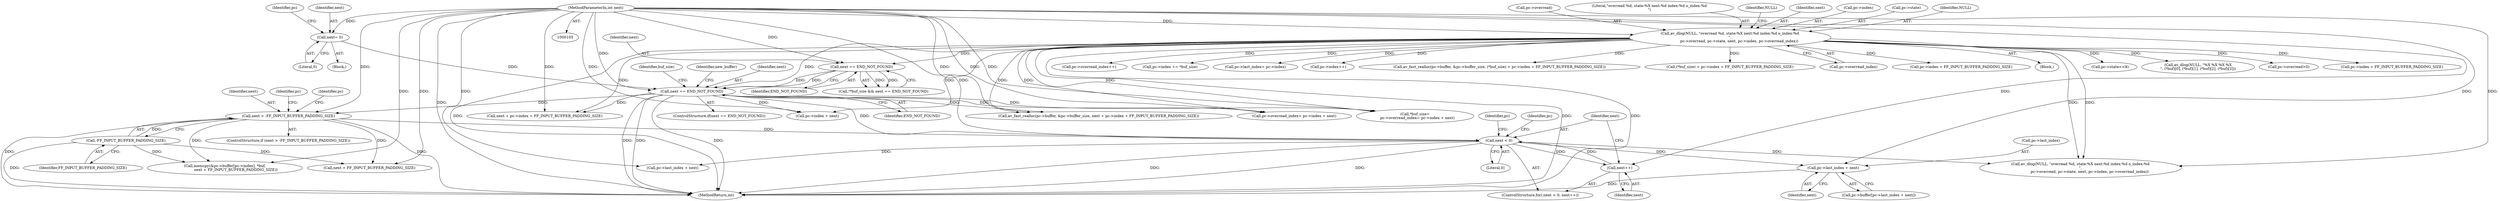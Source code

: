 digraph "0_FFmpeg_f31011e9abfb2ae75bb32bc44e2c34194c8dc40a@pointer" {
"1000371" [label="(Call,pc->last_index + next)"];
"1000107" [label="(MethodParameterIn,int next)"];
"1000332" [label="(Call,next < 0)"];
"1000335" [label="(Call,next++)"];
"1000302" [label="(Call,next > -FF_INPUT_BUFFER_PADDING_SIZE)"];
"1000199" [label="(Call,next == END_NOT_FOUND)"];
"1000116" [label="(Call,av_dlog(NULL, \"overread %d, state:%X next:%d index:%d o_index:%d\n\",\n                pc->overread, pc->state, next, pc->index, pc->overread_index))"];
"1000184" [label="(Call,next == END_NOT_FOUND)"];
"1000188" [label="(Call,next= 0)"];
"1000304" [label="(Call,-FF_INPUT_BUFFER_PADDING_SIZE)"];
"1000285" [label="(Call,pc->index + FF_INPUT_BUFFER_PADDING_SIZE)"];
"1000188" [label="(Call,next= 0)"];
"1000385" [label="(Call,av_dlog(NULL, \"overread %d, state:%X next:%d index:%d o_index:%d\n\",\n                pc->overread, pc->state, next, pc->index, pc->overread_index))"];
"1000382" [label="(Identifier,pc)"];
"1000198" [label="(ControlStructure,if(next == END_NOT_FOUND))"];
"1000126" [label="(Call,pc->index)"];
"1000175" [label="(Call,pc->overread_index++)"];
"1000258" [label="(Call,pc->overread_index= pc->index + next)"];
"1000122" [label="(Call,pc->state)"];
"1000246" [label="(Call,pc->index += *buf_size)"];
"1000191" [label="(Call,pc->last_index= pc->index)"];
"1000334" [label="(Literal,0)"];
"1000335" [label="(Call,next++)"];
"1000257" [label="(Identifier,buf_size)"];
"1000422" [label="(MethodReturn,int)"];
"1000367" [label="(Call,pc->buffer[pc->last_index + next])"];
"1000186" [label="(Identifier,END_NOT_FOUND)"];
"1000371" [label="(Call,pc->last_index + next)"];
"1000331" [label="(ControlStructure,for(;next < 0; next++))"];
"1000372" [label="(Call,pc->last_index)"];
"1000167" [label="(Call,pc->index++)"];
"1000332" [label="(Call,next < 0)"];
"1000180" [label="(Call,!*buf_size && next == END_NOT_FOUND)"];
"1000301" [label="(ControlStructure,if (next > -FF_INPUT_BUFFER_PADDING_SIZE))"];
"1000303" [label="(Identifier,next)"];
"1000205" [label="(Identifier,new_buffer)"];
"1000117" [label="(Identifier,NULL)"];
"1000206" [label="(Call,av_fast_realloc(pc->buffer, &pc->buffer_size, (*buf_size) + pc->index + FF_INPUT_BUFFER_PADDING_SIZE))"];
"1000189" [label="(Identifier,next)"];
"1000340" [label="(Identifier,pc)"];
"1000305" [label="(Identifier,FF_INPUT_BUFFER_PADDING_SIZE)"];
"1000184" [label="(Call,next == END_NOT_FOUND)"];
"1000190" [label="(Literal,0)"];
"1000119" [label="(Call,pc->overread)"];
"1000118" [label="(Literal,\"overread %d, state:%X next:%d index:%d o_index:%d\n\")"];
"1000214" [label="(Call,(*buf_size) + pc->index + FF_INPUT_BUFFER_PADDING_SIZE)"];
"1000200" [label="(Identifier,next)"];
"1000375" [label="(Identifier,next)"];
"1000129" [label="(Call,pc->overread_index)"];
"1000133" [label="(Identifier,NULL)"];
"1000217" [label="(Call,pc->index + FF_INPUT_BUFFER_PADDING_SIZE)"];
"1000107" [label="(MethodParameterIn,int next)"];
"1000125" [label="(Identifier,next)"];
"1000187" [label="(Block,)"];
"1000255" [label="(Call,*buf_size=\n    pc->overread_index= pc->index + next)"];
"1000304" [label="(Call,-FF_INPUT_BUFFER_PADDING_SIZE)"];
"1000322" [label="(Identifier,pc)"];
"1000275" [label="(Call,av_fast_realloc(pc->buffer, &pc->buffer_size, next + pc->index + FF_INPUT_BUFFER_PADDING_SIZE))"];
"1000116" [label="(Call,av_dlog(NULL, \"overread %d, state:%X next:%d index:%d o_index:%d\n\",\n                pc->overread, pc->state, next, pc->index, pc->overread_index))"];
"1000201" [label="(Identifier,END_NOT_FOUND)"];
"1000115" [label="(Block,)"];
"1000283" [label="(Call,next + pc->index + FF_INPUT_BUFFER_PADDING_SIZE)"];
"1000306" [label="(Call,memcpy(&pc->buffer[pc->index], *buf,\n                   next + FF_INPUT_BUFFER_PADDING_SIZE))"];
"1000343" [label="(Call,pc->state<<8)"];
"1000132" [label="(Call,av_dlog(NULL, \"%X %X %X %X\n\", (*buf)[0], (*buf)[1], (*buf)[2], (*buf)[3]))"];
"1000152" [label="(Call,pc->overread>0)"];
"1000333" [label="(Identifier,next)"];
"1000317" [label="(Call,next + FF_INPUT_BUFFER_PADDING_SIZE)"];
"1000336" [label="(Identifier,next)"];
"1000185" [label="(Identifier,next)"];
"1000199" [label="(Call,next == END_NOT_FOUND)"];
"1000262" [label="(Call,pc->index + next)"];
"1000352" [label="(Call,pc->last_index + next)"];
"1000310" [label="(Identifier,pc)"];
"1000302" [label="(Call,next > -FF_INPUT_BUFFER_PADDING_SIZE)"];
"1000193" [label="(Identifier,pc)"];
"1000371" -> "1000367"  [label="AST: "];
"1000371" -> "1000375"  [label="CFG: "];
"1000372" -> "1000371"  [label="AST: "];
"1000375" -> "1000371"  [label="AST: "];
"1000367" -> "1000371"  [label="CFG: "];
"1000371" -> "1000422"  [label="DDG: "];
"1000107" -> "1000371"  [label="DDG: "];
"1000332" -> "1000371"  [label="DDG: "];
"1000107" -> "1000105"  [label="AST: "];
"1000107" -> "1000422"  [label="DDG: "];
"1000107" -> "1000116"  [label="DDG: "];
"1000107" -> "1000184"  [label="DDG: "];
"1000107" -> "1000188"  [label="DDG: "];
"1000107" -> "1000199"  [label="DDG: "];
"1000107" -> "1000255"  [label="DDG: "];
"1000107" -> "1000258"  [label="DDG: "];
"1000107" -> "1000262"  [label="DDG: "];
"1000107" -> "1000275"  [label="DDG: "];
"1000107" -> "1000283"  [label="DDG: "];
"1000107" -> "1000302"  [label="DDG: "];
"1000107" -> "1000306"  [label="DDG: "];
"1000107" -> "1000317"  [label="DDG: "];
"1000107" -> "1000332"  [label="DDG: "];
"1000107" -> "1000335"  [label="DDG: "];
"1000107" -> "1000352"  [label="DDG: "];
"1000107" -> "1000385"  [label="DDG: "];
"1000332" -> "1000331"  [label="AST: "];
"1000332" -> "1000334"  [label="CFG: "];
"1000333" -> "1000332"  [label="AST: "];
"1000334" -> "1000332"  [label="AST: "];
"1000340" -> "1000332"  [label="CFG: "];
"1000382" -> "1000332"  [label="CFG: "];
"1000332" -> "1000422"  [label="DDG: "];
"1000332" -> "1000422"  [label="DDG: "];
"1000335" -> "1000332"  [label="DDG: "];
"1000302" -> "1000332"  [label="DDG: "];
"1000199" -> "1000332"  [label="DDG: "];
"1000332" -> "1000335"  [label="DDG: "];
"1000332" -> "1000352"  [label="DDG: "];
"1000332" -> "1000385"  [label="DDG: "];
"1000335" -> "1000331"  [label="AST: "];
"1000335" -> "1000336"  [label="CFG: "];
"1000336" -> "1000335"  [label="AST: "];
"1000333" -> "1000335"  [label="CFG: "];
"1000302" -> "1000301"  [label="AST: "];
"1000302" -> "1000304"  [label="CFG: "];
"1000303" -> "1000302"  [label="AST: "];
"1000304" -> "1000302"  [label="AST: "];
"1000310" -> "1000302"  [label="CFG: "];
"1000322" -> "1000302"  [label="CFG: "];
"1000302" -> "1000422"  [label="DDG: "];
"1000302" -> "1000422"  [label="DDG: "];
"1000199" -> "1000302"  [label="DDG: "];
"1000304" -> "1000302"  [label="DDG: "];
"1000302" -> "1000306"  [label="DDG: "];
"1000302" -> "1000317"  [label="DDG: "];
"1000199" -> "1000198"  [label="AST: "];
"1000199" -> "1000201"  [label="CFG: "];
"1000200" -> "1000199"  [label="AST: "];
"1000201" -> "1000199"  [label="AST: "];
"1000205" -> "1000199"  [label="CFG: "];
"1000257" -> "1000199"  [label="CFG: "];
"1000199" -> "1000422"  [label="DDG: "];
"1000199" -> "1000422"  [label="DDG: "];
"1000199" -> "1000422"  [label="DDG: "];
"1000116" -> "1000199"  [label="DDG: "];
"1000184" -> "1000199"  [label="DDG: "];
"1000184" -> "1000199"  [label="DDG: "];
"1000188" -> "1000199"  [label="DDG: "];
"1000199" -> "1000255"  [label="DDG: "];
"1000199" -> "1000258"  [label="DDG: "];
"1000199" -> "1000262"  [label="DDG: "];
"1000199" -> "1000275"  [label="DDG: "];
"1000199" -> "1000283"  [label="DDG: "];
"1000116" -> "1000115"  [label="AST: "];
"1000116" -> "1000129"  [label="CFG: "];
"1000117" -> "1000116"  [label="AST: "];
"1000118" -> "1000116"  [label="AST: "];
"1000119" -> "1000116"  [label="AST: "];
"1000122" -> "1000116"  [label="AST: "];
"1000125" -> "1000116"  [label="AST: "];
"1000126" -> "1000116"  [label="AST: "];
"1000129" -> "1000116"  [label="AST: "];
"1000133" -> "1000116"  [label="CFG: "];
"1000116" -> "1000422"  [label="DDG: "];
"1000116" -> "1000422"  [label="DDG: "];
"1000116" -> "1000422"  [label="DDG: "];
"1000116" -> "1000132"  [label="DDG: "];
"1000116" -> "1000152"  [label="DDG: "];
"1000116" -> "1000167"  [label="DDG: "];
"1000116" -> "1000175"  [label="DDG: "];
"1000116" -> "1000184"  [label="DDG: "];
"1000116" -> "1000191"  [label="DDG: "];
"1000116" -> "1000206"  [label="DDG: "];
"1000116" -> "1000214"  [label="DDG: "];
"1000116" -> "1000217"  [label="DDG: "];
"1000116" -> "1000246"  [label="DDG: "];
"1000116" -> "1000255"  [label="DDG: "];
"1000116" -> "1000258"  [label="DDG: "];
"1000116" -> "1000262"  [label="DDG: "];
"1000116" -> "1000275"  [label="DDG: "];
"1000116" -> "1000283"  [label="DDG: "];
"1000116" -> "1000285"  [label="DDG: "];
"1000116" -> "1000343"  [label="DDG: "];
"1000116" -> "1000385"  [label="DDG: "];
"1000116" -> "1000385"  [label="DDG: "];
"1000184" -> "1000180"  [label="AST: "];
"1000184" -> "1000186"  [label="CFG: "];
"1000185" -> "1000184"  [label="AST: "];
"1000186" -> "1000184"  [label="AST: "];
"1000180" -> "1000184"  [label="CFG: "];
"1000184" -> "1000180"  [label="DDG: "];
"1000184" -> "1000180"  [label="DDG: "];
"1000188" -> "1000187"  [label="AST: "];
"1000188" -> "1000190"  [label="CFG: "];
"1000189" -> "1000188"  [label="AST: "];
"1000190" -> "1000188"  [label="AST: "];
"1000193" -> "1000188"  [label="CFG: "];
"1000304" -> "1000305"  [label="CFG: "];
"1000305" -> "1000304"  [label="AST: "];
"1000304" -> "1000422"  [label="DDG: "];
"1000304" -> "1000306"  [label="DDG: "];
"1000304" -> "1000317"  [label="DDG: "];
}

